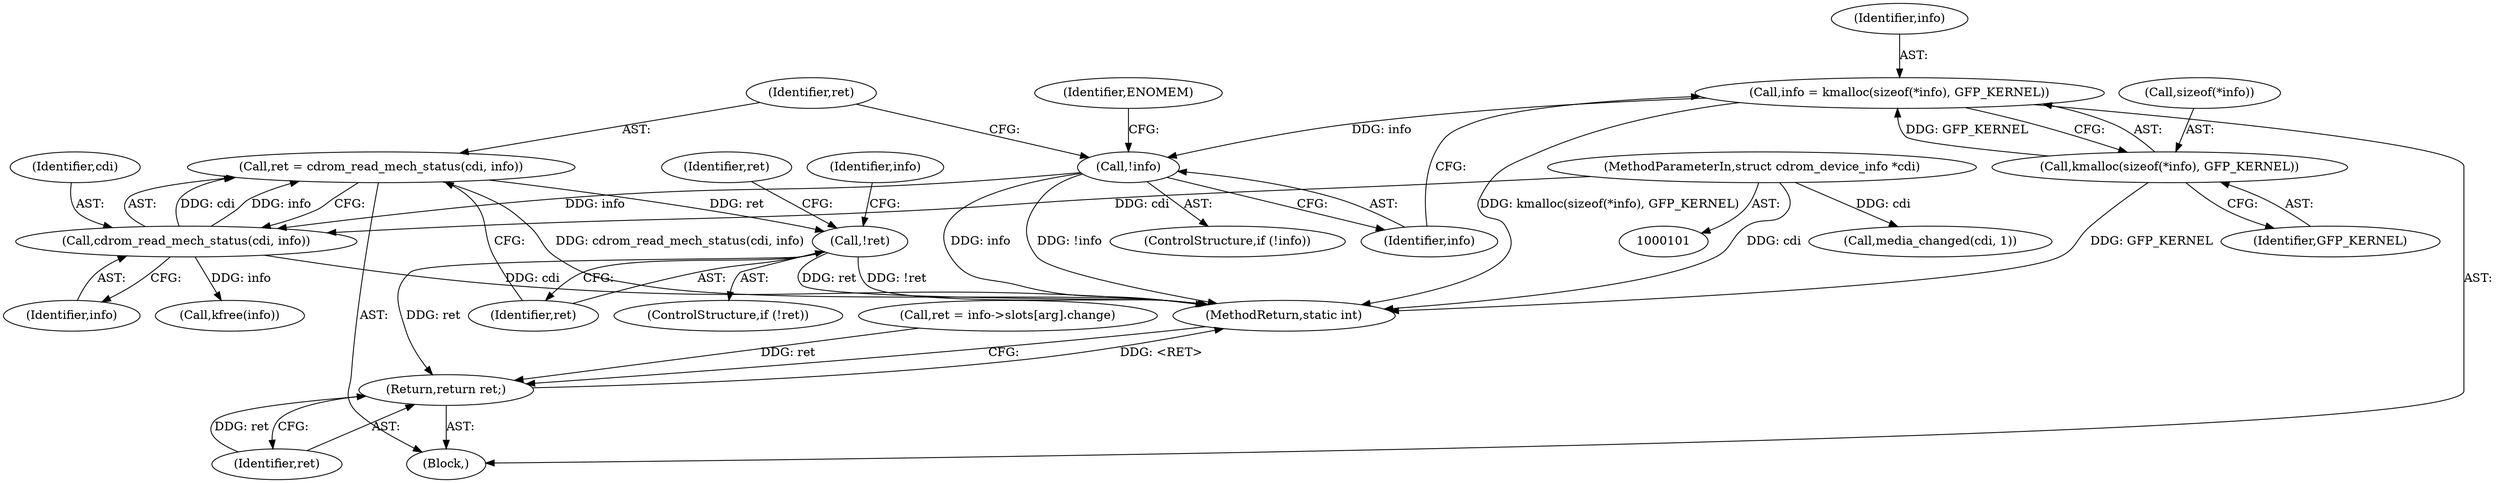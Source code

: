 digraph "0_linux_9de4ee40547fd315d4a0ed1dd15a2fa3559ad707@API" {
"1000153" [label="(Call,ret = cdrom_read_mech_status(cdi, info))"];
"1000155" [label="(Call,cdrom_read_mech_status(cdi, info))"];
"1000102" [label="(MethodParameterIn,struct cdrom_device_info *cdi)"];
"1000148" [label="(Call,!info)"];
"1000140" [label="(Call,info = kmalloc(sizeof(*info), GFP_KERNEL))"];
"1000142" [label="(Call,kmalloc(sizeof(*info), GFP_KERNEL))"];
"1000159" [label="(Call,!ret)"];
"1000172" [label="(Return,return ret;)"];
"1000157" [label="(Identifier,info)"];
"1000154" [label="(Identifier,ret)"];
"1000141" [label="(Identifier,info)"];
"1000162" [label="(Identifier,ret)"];
"1000142" [label="(Call,kmalloc(sizeof(*info), GFP_KERNEL))"];
"1000140" [label="(Call,info = kmalloc(sizeof(*info), GFP_KERNEL))"];
"1000153" [label="(Call,ret = cdrom_read_mech_status(cdi, info))"];
"1000156" [label="(Identifier,cdi)"];
"1000155" [label="(Call,cdrom_read_mech_status(cdi, info))"];
"1000173" [label="(Identifier,ret)"];
"1000170" [label="(Call,kfree(info))"];
"1000161" [label="(Call,ret = info->slots[arg].change)"];
"1000147" [label="(ControlStructure,if (!info))"];
"1000160" [label="(Identifier,ret)"];
"1000174" [label="(MethodReturn,static int)"];
"1000149" [label="(Identifier,info)"];
"1000104" [label="(Block,)"];
"1000152" [label="(Identifier,ENOMEM)"];
"1000126" [label="(Call,media_changed(cdi, 1))"];
"1000102" [label="(MethodParameterIn,struct cdrom_device_info *cdi)"];
"1000158" [label="(ControlStructure,if (!ret))"];
"1000148" [label="(Call,!info)"];
"1000146" [label="(Identifier,GFP_KERNEL)"];
"1000171" [label="(Identifier,info)"];
"1000159" [label="(Call,!ret)"];
"1000143" [label="(Call,sizeof(*info))"];
"1000172" [label="(Return,return ret;)"];
"1000153" -> "1000104"  [label="AST: "];
"1000153" -> "1000155"  [label="CFG: "];
"1000154" -> "1000153"  [label="AST: "];
"1000155" -> "1000153"  [label="AST: "];
"1000160" -> "1000153"  [label="CFG: "];
"1000153" -> "1000174"  [label="DDG: cdrom_read_mech_status(cdi, info)"];
"1000155" -> "1000153"  [label="DDG: cdi"];
"1000155" -> "1000153"  [label="DDG: info"];
"1000153" -> "1000159"  [label="DDG: ret"];
"1000155" -> "1000157"  [label="CFG: "];
"1000156" -> "1000155"  [label="AST: "];
"1000157" -> "1000155"  [label="AST: "];
"1000155" -> "1000174"  [label="DDG: cdi"];
"1000102" -> "1000155"  [label="DDG: cdi"];
"1000148" -> "1000155"  [label="DDG: info"];
"1000155" -> "1000170"  [label="DDG: info"];
"1000102" -> "1000101"  [label="AST: "];
"1000102" -> "1000174"  [label="DDG: cdi"];
"1000102" -> "1000126"  [label="DDG: cdi"];
"1000148" -> "1000147"  [label="AST: "];
"1000148" -> "1000149"  [label="CFG: "];
"1000149" -> "1000148"  [label="AST: "];
"1000152" -> "1000148"  [label="CFG: "];
"1000154" -> "1000148"  [label="CFG: "];
"1000148" -> "1000174"  [label="DDG: info"];
"1000148" -> "1000174"  [label="DDG: !info"];
"1000140" -> "1000148"  [label="DDG: info"];
"1000140" -> "1000104"  [label="AST: "];
"1000140" -> "1000142"  [label="CFG: "];
"1000141" -> "1000140"  [label="AST: "];
"1000142" -> "1000140"  [label="AST: "];
"1000149" -> "1000140"  [label="CFG: "];
"1000140" -> "1000174"  [label="DDG: kmalloc(sizeof(*info), GFP_KERNEL)"];
"1000142" -> "1000140"  [label="DDG: GFP_KERNEL"];
"1000142" -> "1000146"  [label="CFG: "];
"1000143" -> "1000142"  [label="AST: "];
"1000146" -> "1000142"  [label="AST: "];
"1000142" -> "1000174"  [label="DDG: GFP_KERNEL"];
"1000159" -> "1000158"  [label="AST: "];
"1000159" -> "1000160"  [label="CFG: "];
"1000160" -> "1000159"  [label="AST: "];
"1000162" -> "1000159"  [label="CFG: "];
"1000171" -> "1000159"  [label="CFG: "];
"1000159" -> "1000174"  [label="DDG: !ret"];
"1000159" -> "1000174"  [label="DDG: ret"];
"1000159" -> "1000172"  [label="DDG: ret"];
"1000172" -> "1000104"  [label="AST: "];
"1000172" -> "1000173"  [label="CFG: "];
"1000173" -> "1000172"  [label="AST: "];
"1000174" -> "1000172"  [label="CFG: "];
"1000172" -> "1000174"  [label="DDG: <RET>"];
"1000173" -> "1000172"  [label="DDG: ret"];
"1000161" -> "1000172"  [label="DDG: ret"];
}
